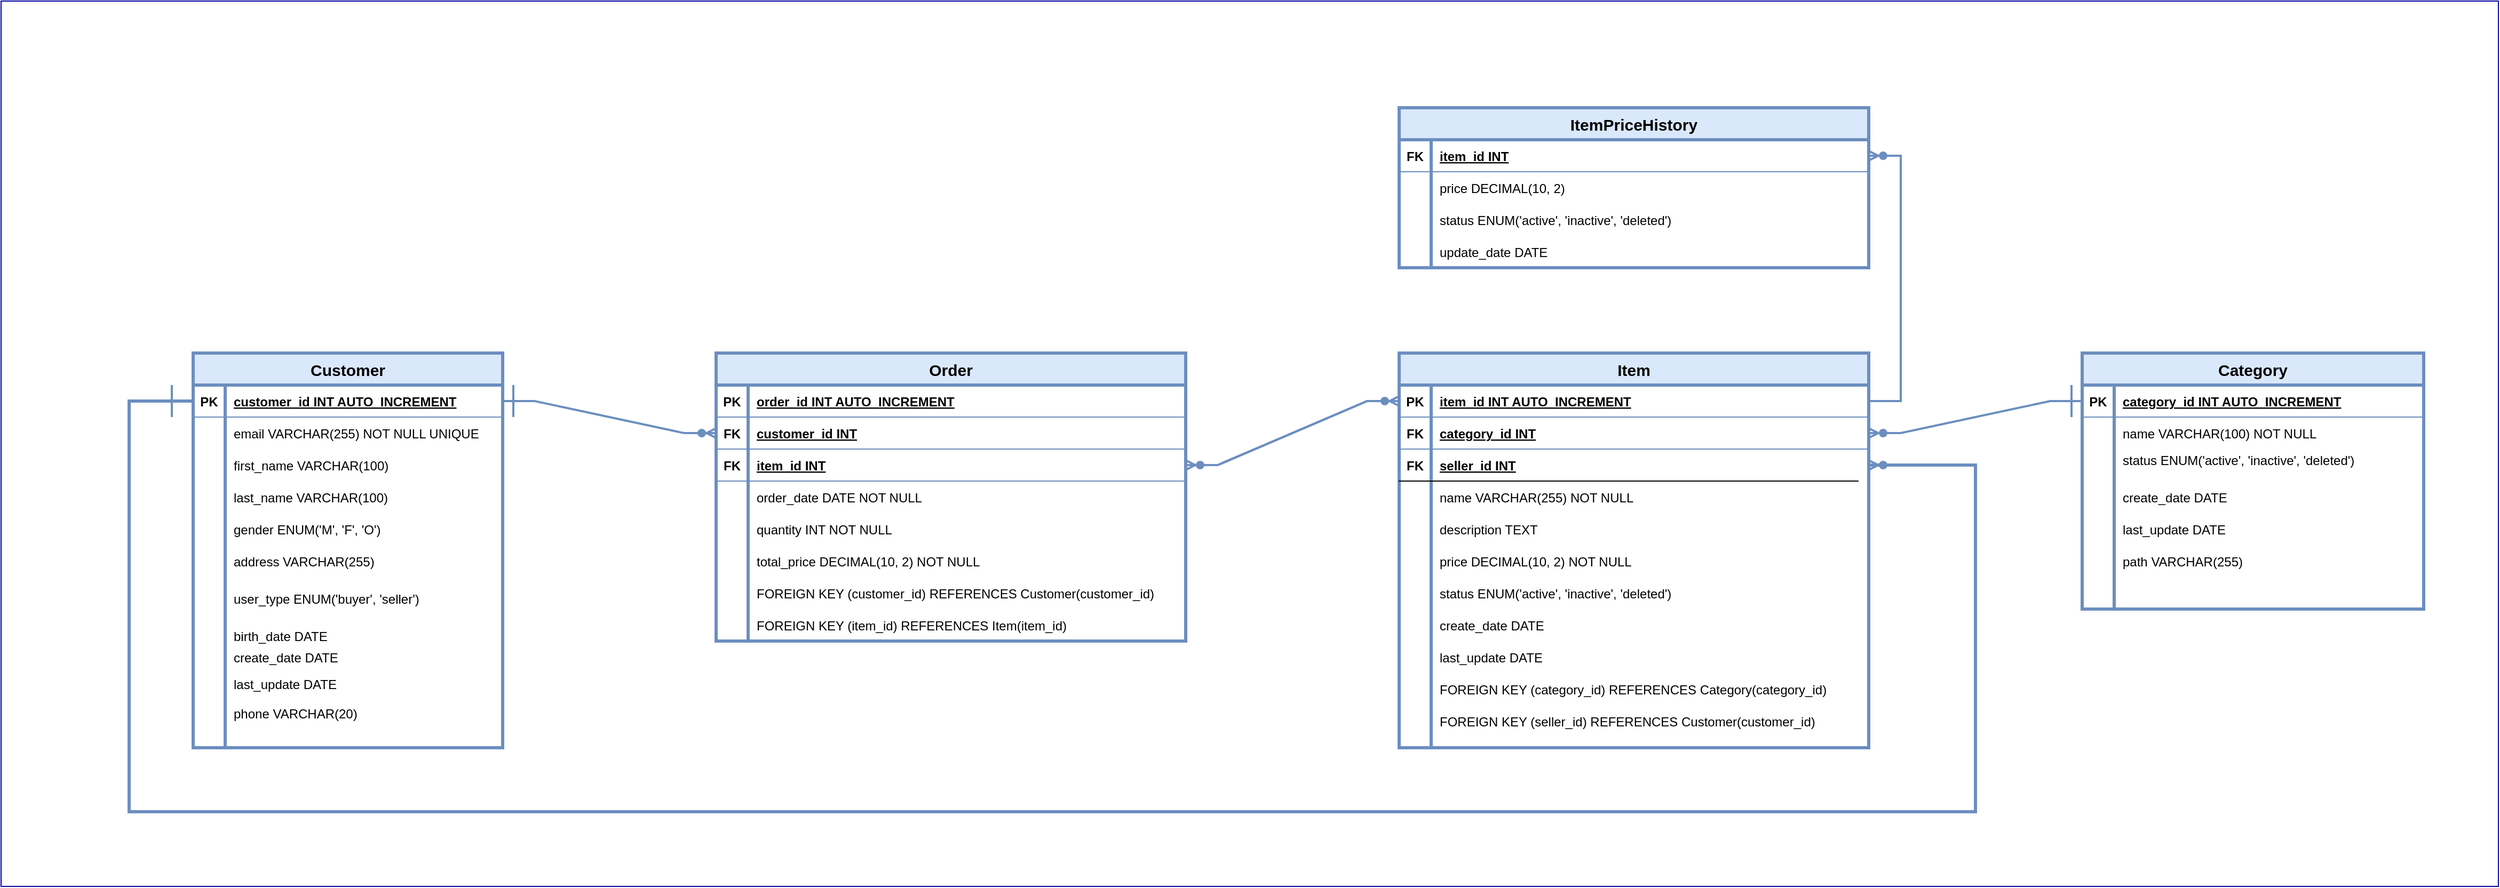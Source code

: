 <mxfile version="26.0.14" pages="2">
  <diagram name="Página-1" id="cAOJ2w6R4ayzxEzBIBks">
    <mxGraphModel dx="3434" dy="2522" grid="1" gridSize="10" guides="1" tooltips="1" connect="1" arrows="1" fold="1" page="1" pageScale="1" pageWidth="827" pageHeight="1169" math="0" shadow="0">
      <root>
        <mxCell id="0" />
        <mxCell id="1" parent="0" />
        <mxCell id="-pWXrHkRycPqiqFvyKwt-233" value="" style="rounded=0;whiteSpace=wrap;html=1;strokeColor=light-dark(#0101a2, #cdcdff);" parent="1" vertex="1">
          <mxGeometry x="-750" y="-200" width="2340" height="830" as="geometry" />
        </mxCell>
        <mxCell id="-pWXrHkRycPqiqFvyKwt-219" value="birth_date DATE" style="shape=partialRectangle;overflow=hidden;connectable=0;fillColor=none;align=left;strokeColor=inherit;top=0;left=0;bottom=0;right=0;spacingLeft=6;" parent="1" vertex="1">
          <mxGeometry x="-540" y="380" width="150" height="30" as="geometry">
            <mxRectangle width="260" height="30" as="alternateBounds" />
          </mxGeometry>
        </mxCell>
        <mxCell id="-pWXrHkRycPqiqFvyKwt-96" value="Customer" style="shape=table;startSize=30;container=1;collapsible=1;childLayout=tableLayout;fixedRows=1;rowLines=0;fontStyle=1;align=center;resizeLast=1;fillColor=#dae8fc;strokeColor=#6c8ebf;strokeWidth=3;fontSize=15;" parent="1" vertex="1">
          <mxGeometry x="-570" y="130" width="290" height="370" as="geometry" />
        </mxCell>
        <mxCell id="-pWXrHkRycPqiqFvyKwt-97" value="" style="shape=tableRow;horizontal=0;startSize=0;swimlaneHead=0;swimlaneBody=0;fillColor=none;collapsible=0;dropTarget=0;points=[[0,0.5],[1,0.5]];portConstraint=eastwest;strokeColor=inherit;top=0;left=0;right=0;bottom=1;" parent="-pWXrHkRycPqiqFvyKwt-96" vertex="1">
          <mxGeometry y="30" width="290" height="30" as="geometry" />
        </mxCell>
        <mxCell id="-pWXrHkRycPqiqFvyKwt-98" value="PK" style="shape=partialRectangle;overflow=hidden;connectable=0;fillColor=none;strokeColor=inherit;top=0;left=0;bottom=0;right=0;fontStyle=1;" parent="-pWXrHkRycPqiqFvyKwt-97" vertex="1">
          <mxGeometry width="30" height="30" as="geometry">
            <mxRectangle width="30" height="30" as="alternateBounds" />
          </mxGeometry>
        </mxCell>
        <mxCell id="-pWXrHkRycPqiqFvyKwt-99" value="customer_id INT  AUTO_INCREMENT" style="shape=partialRectangle;overflow=hidden;connectable=0;fillColor=none;align=left;strokeColor=inherit;top=0;left=0;bottom=0;right=0;spacingLeft=6;fontStyle=5;" parent="-pWXrHkRycPqiqFvyKwt-97" vertex="1">
          <mxGeometry x="30" width="260" height="30" as="geometry">
            <mxRectangle width="260" height="30" as="alternateBounds" />
          </mxGeometry>
        </mxCell>
        <mxCell id="-pWXrHkRycPqiqFvyKwt-100" value="" style="shape=tableRow;horizontal=0;startSize=0;swimlaneHead=0;swimlaneBody=0;fillColor=none;collapsible=0;dropTarget=0;points=[[0,0.5],[1,0.5]];portConstraint=eastwest;strokeColor=inherit;top=0;left=0;right=0;bottom=0;" parent="-pWXrHkRycPqiqFvyKwt-96" vertex="1">
          <mxGeometry y="60" width="290" height="30" as="geometry" />
        </mxCell>
        <mxCell id="-pWXrHkRycPqiqFvyKwt-101" value="" style="shape=partialRectangle;overflow=hidden;connectable=0;fillColor=none;strokeColor=inherit;top=0;left=0;bottom=0;right=0;" parent="-pWXrHkRycPqiqFvyKwt-100" vertex="1">
          <mxGeometry width="30" height="30" as="geometry">
            <mxRectangle width="30" height="30" as="alternateBounds" />
          </mxGeometry>
        </mxCell>
        <mxCell id="-pWXrHkRycPqiqFvyKwt-102" value="email VARCHAR(255) NOT NULL UNIQUE" style="shape=partialRectangle;overflow=hidden;connectable=0;fillColor=none;align=left;strokeColor=inherit;top=0;left=0;bottom=0;right=0;spacingLeft=6;" parent="-pWXrHkRycPqiqFvyKwt-100" vertex="1">
          <mxGeometry x="30" width="260" height="30" as="geometry">
            <mxRectangle width="260" height="30" as="alternateBounds" />
          </mxGeometry>
        </mxCell>
        <mxCell id="-pWXrHkRycPqiqFvyKwt-103" value="" style="shape=tableRow;horizontal=0;startSize=0;swimlaneHead=0;swimlaneBody=0;fillColor=none;collapsible=0;dropTarget=0;points=[[0,0.5],[1,0.5]];portConstraint=eastwest;strokeColor=inherit;top=0;left=0;right=0;bottom=0;" parent="-pWXrHkRycPqiqFvyKwt-96" vertex="1">
          <mxGeometry y="90" width="290" height="30" as="geometry" />
        </mxCell>
        <mxCell id="-pWXrHkRycPqiqFvyKwt-104" value="" style="shape=partialRectangle;overflow=hidden;connectable=0;fillColor=none;strokeColor=inherit;top=0;left=0;bottom=0;right=0;" parent="-pWXrHkRycPqiqFvyKwt-103" vertex="1">
          <mxGeometry width="30" height="30" as="geometry">
            <mxRectangle width="30" height="30" as="alternateBounds" />
          </mxGeometry>
        </mxCell>
        <mxCell id="-pWXrHkRycPqiqFvyKwt-105" value="first_name VARCHAR(100)" style="shape=partialRectangle;overflow=hidden;connectable=0;fillColor=none;align=left;strokeColor=inherit;top=0;left=0;bottom=0;right=0;spacingLeft=6;" parent="-pWXrHkRycPqiqFvyKwt-103" vertex="1">
          <mxGeometry x="30" width="260" height="30" as="geometry">
            <mxRectangle width="260" height="30" as="alternateBounds" />
          </mxGeometry>
        </mxCell>
        <mxCell id="-pWXrHkRycPqiqFvyKwt-106" value="" style="shape=tableRow;horizontal=0;startSize=0;swimlaneHead=0;swimlaneBody=0;fillColor=none;collapsible=0;dropTarget=0;points=[[0,0.5],[1,0.5]];portConstraint=eastwest;strokeColor=inherit;top=0;left=0;right=0;bottom=0;" parent="-pWXrHkRycPqiqFvyKwt-96" vertex="1">
          <mxGeometry y="120" width="290" height="30" as="geometry" />
        </mxCell>
        <mxCell id="-pWXrHkRycPqiqFvyKwt-107" value="" style="shape=partialRectangle;overflow=hidden;connectable=0;fillColor=none;strokeColor=inherit;top=0;left=0;bottom=0;right=0;" parent="-pWXrHkRycPqiqFvyKwt-106" vertex="1">
          <mxGeometry width="30" height="30" as="geometry">
            <mxRectangle width="30" height="30" as="alternateBounds" />
          </mxGeometry>
        </mxCell>
        <mxCell id="-pWXrHkRycPqiqFvyKwt-108" value="last_name VARCHAR(100)" style="shape=partialRectangle;overflow=hidden;connectable=0;fillColor=none;align=left;strokeColor=inherit;top=0;left=0;bottom=0;right=0;spacingLeft=6;" parent="-pWXrHkRycPqiqFvyKwt-106" vertex="1">
          <mxGeometry x="30" width="260" height="30" as="geometry">
            <mxRectangle width="260" height="30" as="alternateBounds" />
          </mxGeometry>
        </mxCell>
        <mxCell id="-pWXrHkRycPqiqFvyKwt-109" value="" style="shape=tableRow;horizontal=0;startSize=0;swimlaneHead=0;swimlaneBody=0;fillColor=none;collapsible=0;dropTarget=0;points=[[0,0.5],[1,0.5]];portConstraint=eastwest;strokeColor=inherit;top=0;left=0;right=0;bottom=0;" parent="-pWXrHkRycPqiqFvyKwt-96" vertex="1">
          <mxGeometry y="150" width="290" height="30" as="geometry" />
        </mxCell>
        <mxCell id="-pWXrHkRycPqiqFvyKwt-110" value="" style="shape=partialRectangle;overflow=hidden;connectable=0;fillColor=none;strokeColor=inherit;top=0;left=0;bottom=0;right=0;" parent="-pWXrHkRycPqiqFvyKwt-109" vertex="1">
          <mxGeometry width="30" height="30" as="geometry">
            <mxRectangle width="30" height="30" as="alternateBounds" />
          </mxGeometry>
        </mxCell>
        <mxCell id="-pWXrHkRycPqiqFvyKwt-111" value="gender ENUM(&#39;M&#39;, &#39;F&#39;, &#39;O&#39;)" style="shape=partialRectangle;overflow=hidden;connectable=0;fillColor=none;align=left;strokeColor=inherit;top=0;left=0;bottom=0;right=0;spacingLeft=6;" parent="-pWXrHkRycPqiqFvyKwt-109" vertex="1">
          <mxGeometry x="30" width="260" height="30" as="geometry">
            <mxRectangle width="260" height="30" as="alternateBounds" />
          </mxGeometry>
        </mxCell>
        <mxCell id="-pWXrHkRycPqiqFvyKwt-112" value="" style="shape=tableRow;horizontal=0;startSize=0;swimlaneHead=0;swimlaneBody=0;fillColor=none;collapsible=0;dropTarget=0;points=[[0,0.5],[1,0.5]];portConstraint=eastwest;strokeColor=inherit;top=0;left=0;right=0;bottom=0;" parent="-pWXrHkRycPqiqFvyKwt-96" vertex="1">
          <mxGeometry y="180" width="290" height="30" as="geometry" />
        </mxCell>
        <mxCell id="-pWXrHkRycPqiqFvyKwt-113" value="" style="shape=partialRectangle;overflow=hidden;connectable=0;fillColor=none;strokeColor=inherit;top=0;left=0;bottom=0;right=0;" parent="-pWXrHkRycPqiqFvyKwt-112" vertex="1">
          <mxGeometry width="30" height="30" as="geometry">
            <mxRectangle width="30" height="30" as="alternateBounds" />
          </mxGeometry>
        </mxCell>
        <mxCell id="-pWXrHkRycPqiqFvyKwt-114" value="address VARCHAR(255)" style="shape=partialRectangle;overflow=hidden;connectable=0;fillColor=none;align=left;strokeColor=inherit;top=0;left=0;bottom=0;right=0;spacingLeft=6;" parent="-pWXrHkRycPqiqFvyKwt-112" vertex="1">
          <mxGeometry x="30" width="260" height="30" as="geometry">
            <mxRectangle width="260" height="30" as="alternateBounds" />
          </mxGeometry>
        </mxCell>
        <mxCell id="-pWXrHkRycPqiqFvyKwt-115" value="" style="shape=tableRow;horizontal=0;startSize=0;swimlaneHead=0;swimlaneBody=0;fillColor=none;collapsible=0;dropTarget=0;points=[[0,0.5],[1,0.5]];portConstraint=eastwest;strokeColor=inherit;top=0;left=0;right=0;bottom=0;" parent="-pWXrHkRycPqiqFvyKwt-96" vertex="1">
          <mxGeometry y="210" width="290" height="40" as="geometry" />
        </mxCell>
        <mxCell id="-pWXrHkRycPqiqFvyKwt-116" value="" style="shape=partialRectangle;overflow=hidden;connectable=0;fillColor=none;strokeColor=inherit;top=0;left=0;bottom=0;right=0;" parent="-pWXrHkRycPqiqFvyKwt-115" vertex="1">
          <mxGeometry width="30" height="40" as="geometry">
            <mxRectangle width="30" height="40" as="alternateBounds" />
          </mxGeometry>
        </mxCell>
        <mxCell id="-pWXrHkRycPqiqFvyKwt-117" value="user_type ENUM(&#39;buyer&#39;, &#39;seller&#39;)" style="shape=partialRectangle;overflow=hidden;connectable=0;fillColor=none;align=left;strokeColor=inherit;top=0;left=0;bottom=0;right=0;spacingLeft=6;" parent="-pWXrHkRycPqiqFvyKwt-115" vertex="1">
          <mxGeometry x="30" width="260" height="40" as="geometry">
            <mxRectangle width="260" height="40" as="alternateBounds" />
          </mxGeometry>
        </mxCell>
        <mxCell id="-pWXrHkRycPqiqFvyKwt-118" value="" style="shape=tableRow;horizontal=0;startSize=0;swimlaneHead=0;swimlaneBody=0;fillColor=none;collapsible=0;dropTarget=0;points=[[0,0.5],[1,0.5]];portConstraint=eastwest;strokeColor=inherit;top=0;left=0;right=0;bottom=0;" parent="-pWXrHkRycPqiqFvyKwt-96" vertex="1">
          <mxGeometry y="250" width="290" height="120" as="geometry" />
        </mxCell>
        <mxCell id="-pWXrHkRycPqiqFvyKwt-119" value="" style="shape=partialRectangle;overflow=hidden;connectable=0;fillColor=none;strokeColor=inherit;top=0;left=0;bottom=0;right=0;" parent="-pWXrHkRycPqiqFvyKwt-118" vertex="1">
          <mxGeometry width="30" height="120" as="geometry">
            <mxRectangle width="30" height="120" as="alternateBounds" />
          </mxGeometry>
        </mxCell>
        <mxCell id="-pWXrHkRycPqiqFvyKwt-120" value="last_update DATE" style="shape=partialRectangle;overflow=hidden;connectable=0;fillColor=none;align=left;strokeColor=inherit;top=0;left=0;bottom=0;right=0;spacingLeft=6;" parent="-pWXrHkRycPqiqFvyKwt-118" vertex="1">
          <mxGeometry x="30" width="260" height="120" as="geometry">
            <mxRectangle width="260" height="120" as="alternateBounds" />
          </mxGeometry>
        </mxCell>
        <mxCell id="-pWXrHkRycPqiqFvyKwt-121" value="Category" style="shape=table;startSize=30;container=1;collapsible=1;childLayout=tableLayout;fixedRows=1;rowLines=0;fontStyle=1;align=center;resizeLast=1;fillColor=#dae8fc;strokeColor=#6c8ebf;strokeWidth=3;fontSize=15;" parent="1" vertex="1">
          <mxGeometry x="1200" y="130" width="320" height="240" as="geometry" />
        </mxCell>
        <mxCell id="-pWXrHkRycPqiqFvyKwt-122" value="" style="shape=tableRow;horizontal=0;startSize=0;swimlaneHead=0;swimlaneBody=0;fillColor=none;collapsible=0;dropTarget=0;points=[[0,0.5],[1,0.5]];portConstraint=eastwest;strokeColor=inherit;top=0;left=0;right=0;bottom=1;" parent="-pWXrHkRycPqiqFvyKwt-121" vertex="1">
          <mxGeometry y="30" width="320" height="30" as="geometry" />
        </mxCell>
        <mxCell id="-pWXrHkRycPqiqFvyKwt-123" value="PK" style="shape=partialRectangle;overflow=hidden;connectable=0;fillColor=none;strokeColor=inherit;top=0;left=0;bottom=0;right=0;fontStyle=1;" parent="-pWXrHkRycPqiqFvyKwt-122" vertex="1">
          <mxGeometry width="30" height="30" as="geometry">
            <mxRectangle width="30" height="30" as="alternateBounds" />
          </mxGeometry>
        </mxCell>
        <mxCell id="-pWXrHkRycPqiqFvyKwt-124" value="category_id INT  AUTO_INCREMENT" style="shape=partialRectangle;overflow=hidden;connectable=0;fillColor=none;align=left;strokeColor=inherit;top=0;left=0;bottom=0;right=0;spacingLeft=6;fontStyle=5;" parent="-pWXrHkRycPqiqFvyKwt-122" vertex="1">
          <mxGeometry x="30" width="290" height="30" as="geometry">
            <mxRectangle width="290" height="30" as="alternateBounds" />
          </mxGeometry>
        </mxCell>
        <mxCell id="-pWXrHkRycPqiqFvyKwt-125" value="" style="shape=tableRow;horizontal=0;startSize=0;swimlaneHead=0;swimlaneBody=0;fillColor=none;collapsible=0;dropTarget=0;points=[[0,0.5],[1,0.5]];portConstraint=eastwest;strokeColor=inherit;top=0;left=0;right=0;bottom=0;" parent="-pWXrHkRycPqiqFvyKwt-121" vertex="1">
          <mxGeometry y="60" width="320" height="30" as="geometry" />
        </mxCell>
        <mxCell id="-pWXrHkRycPqiqFvyKwt-126" value="" style="shape=partialRectangle;overflow=hidden;connectable=0;fillColor=none;strokeColor=inherit;top=0;left=0;bottom=0;right=0;" parent="-pWXrHkRycPqiqFvyKwt-125" vertex="1">
          <mxGeometry width="30" height="30" as="geometry">
            <mxRectangle width="30" height="30" as="alternateBounds" />
          </mxGeometry>
        </mxCell>
        <mxCell id="-pWXrHkRycPqiqFvyKwt-127" value="name VARCHAR(100) NOT NULL" style="shape=partialRectangle;overflow=hidden;connectable=0;fillColor=none;align=left;strokeColor=inherit;top=0;left=0;bottom=0;right=0;spacingLeft=6;" parent="-pWXrHkRycPqiqFvyKwt-125" vertex="1">
          <mxGeometry x="30" width="290" height="30" as="geometry">
            <mxRectangle width="290" height="30" as="alternateBounds" />
          </mxGeometry>
        </mxCell>
        <mxCell id="-pWXrHkRycPqiqFvyKwt-128" value="" style="shape=tableRow;horizontal=0;startSize=0;swimlaneHead=0;swimlaneBody=0;fillColor=none;collapsible=0;dropTarget=0;points=[[0,0.5],[1,0.5]];portConstraint=eastwest;strokeColor=inherit;top=0;left=0;right=0;bottom=0;" parent="-pWXrHkRycPqiqFvyKwt-121" vertex="1">
          <mxGeometry y="90" width="320" height="150" as="geometry" />
        </mxCell>
        <mxCell id="-pWXrHkRycPqiqFvyKwt-129" value="" style="shape=partialRectangle;overflow=hidden;connectable=0;fillColor=none;strokeColor=inherit;top=0;left=0;bottom=0;right=0;" parent="-pWXrHkRycPqiqFvyKwt-128" vertex="1">
          <mxGeometry width="30" height="150" as="geometry">
            <mxRectangle width="30" height="150" as="alternateBounds" />
          </mxGeometry>
        </mxCell>
        <mxCell id="-pWXrHkRycPqiqFvyKwt-130" value="last_update DATE" style="shape=partialRectangle;overflow=hidden;connectable=0;fillColor=none;align=left;strokeColor=inherit;top=0;left=0;bottom=0;right=0;spacingLeft=6;" parent="-pWXrHkRycPqiqFvyKwt-128" vertex="1">
          <mxGeometry x="30" width="290" height="150" as="geometry">
            <mxRectangle width="290" height="150" as="alternateBounds" />
          </mxGeometry>
        </mxCell>
        <mxCell id="-pWXrHkRycPqiqFvyKwt-131" value="Item" style="shape=table;startSize=30;container=1;collapsible=1;childLayout=tableLayout;fixedRows=1;rowLines=0;fontStyle=1;align=center;resizeLast=1;fillColor=#dae8fc;strokeColor=#6c8ebf;strokeWidth=3;fontSize=15;" parent="1" vertex="1">
          <mxGeometry x="560" y="130" width="440" height="370" as="geometry" />
        </mxCell>
        <mxCell id="-pWXrHkRycPqiqFvyKwt-132" value="" style="shape=tableRow;horizontal=0;startSize=0;swimlaneHead=0;swimlaneBody=0;fillColor=none;collapsible=0;dropTarget=0;points=[[0,0.5],[1,0.5]];portConstraint=eastwest;strokeColor=inherit;top=0;left=0;right=0;bottom=1;" parent="-pWXrHkRycPqiqFvyKwt-131" vertex="1">
          <mxGeometry y="30" width="440" height="30" as="geometry" />
        </mxCell>
        <mxCell id="-pWXrHkRycPqiqFvyKwt-133" value="PK" style="shape=partialRectangle;overflow=hidden;connectable=0;fillColor=none;strokeColor=inherit;top=0;left=0;bottom=0;right=0;fontStyle=1;" parent="-pWXrHkRycPqiqFvyKwt-132" vertex="1">
          <mxGeometry width="30" height="30" as="geometry">
            <mxRectangle width="30" height="30" as="alternateBounds" />
          </mxGeometry>
        </mxCell>
        <mxCell id="-pWXrHkRycPqiqFvyKwt-134" value="item_id INT AUTO_INCREMENT" style="shape=partialRectangle;overflow=hidden;connectable=0;fillColor=none;align=left;strokeColor=inherit;top=0;left=0;bottom=0;right=0;spacingLeft=6;fontStyle=5;" parent="-pWXrHkRycPqiqFvyKwt-132" vertex="1">
          <mxGeometry x="30" width="410" height="30" as="geometry">
            <mxRectangle width="410" height="30" as="alternateBounds" />
          </mxGeometry>
        </mxCell>
        <mxCell id="-pWXrHkRycPqiqFvyKwt-135" value="" style="shape=tableRow;horizontal=0;startSize=0;swimlaneHead=0;swimlaneBody=0;fillColor=none;collapsible=0;dropTarget=0;points=[[0,0.5],[1,0.5]];portConstraint=eastwest;strokeColor=inherit;top=0;left=0;right=0;bottom=1;" parent="-pWXrHkRycPqiqFvyKwt-131" vertex="1">
          <mxGeometry y="60" width="440" height="30" as="geometry" />
        </mxCell>
        <mxCell id="-pWXrHkRycPqiqFvyKwt-136" value="FK" style="shape=partialRectangle;overflow=hidden;connectable=0;fillColor=none;strokeColor=inherit;top=0;left=0;bottom=0;right=0;fontStyle=1;" parent="-pWXrHkRycPqiqFvyKwt-135" vertex="1">
          <mxGeometry width="30" height="30" as="geometry">
            <mxRectangle width="30" height="30" as="alternateBounds" />
          </mxGeometry>
        </mxCell>
        <mxCell id="-pWXrHkRycPqiqFvyKwt-137" value="category_id INT" style="shape=partialRectangle;overflow=hidden;connectable=0;fillColor=none;align=left;strokeColor=inherit;top=0;left=0;bottom=0;right=0;spacingLeft=6;fontStyle=5;" parent="-pWXrHkRycPqiqFvyKwt-135" vertex="1">
          <mxGeometry x="30" width="410" height="30" as="geometry">
            <mxRectangle width="410" height="30" as="alternateBounds" />
          </mxGeometry>
        </mxCell>
        <mxCell id="-pWXrHkRycPqiqFvyKwt-138" value="" style="shape=tableRow;horizontal=0;startSize=0;swimlaneHead=0;swimlaneBody=0;fillColor=none;collapsible=0;dropTarget=0;points=[[0,0.5],[1,0.5]];portConstraint=eastwest;strokeColor=inherit;top=0;left=0;right=0;bottom=0;" parent="-pWXrHkRycPqiqFvyKwt-131" vertex="1">
          <mxGeometry y="90" width="440" height="30" as="geometry" />
        </mxCell>
        <mxCell id="-pWXrHkRycPqiqFvyKwt-139" value="" style="shape=partialRectangle;overflow=hidden;connectable=0;fillColor=none;strokeColor=inherit;top=0;left=0;bottom=0;right=0;" parent="-pWXrHkRycPqiqFvyKwt-138" vertex="1">
          <mxGeometry width="30" height="30" as="geometry">
            <mxRectangle width="30" height="30" as="alternateBounds" />
          </mxGeometry>
        </mxCell>
        <mxCell id="-pWXrHkRycPqiqFvyKwt-140" value="" style="shape=partialRectangle;overflow=hidden;connectable=0;fillColor=none;align=left;strokeColor=inherit;top=0;left=0;bottom=0;right=0;spacingLeft=6;" parent="-pWXrHkRycPqiqFvyKwt-138" vertex="1">
          <mxGeometry x="30" width="410" height="30" as="geometry">
            <mxRectangle width="410" height="30" as="alternateBounds" />
          </mxGeometry>
        </mxCell>
        <mxCell id="-pWXrHkRycPqiqFvyKwt-141" value="" style="shape=tableRow;horizontal=0;startSize=0;swimlaneHead=0;swimlaneBody=0;fillColor=none;collapsible=0;dropTarget=0;points=[[0,0.5],[1,0.5]];portConstraint=eastwest;strokeColor=inherit;top=0;left=0;right=0;bottom=0;" parent="-pWXrHkRycPqiqFvyKwt-131" vertex="1">
          <mxGeometry y="120" width="440" height="30" as="geometry" />
        </mxCell>
        <mxCell id="-pWXrHkRycPqiqFvyKwt-142" value="" style="shape=partialRectangle;overflow=hidden;connectable=0;fillColor=none;strokeColor=inherit;top=0;left=0;bottom=0;right=0;" parent="-pWXrHkRycPqiqFvyKwt-141" vertex="1">
          <mxGeometry width="30" height="30" as="geometry">
            <mxRectangle width="30" height="30" as="alternateBounds" />
          </mxGeometry>
        </mxCell>
        <mxCell id="-pWXrHkRycPqiqFvyKwt-143" value="" style="shape=partialRectangle;overflow=hidden;connectable=0;fillColor=none;align=left;strokeColor=inherit;top=0;left=0;bottom=0;right=0;spacingLeft=6;" parent="-pWXrHkRycPqiqFvyKwt-141" vertex="1">
          <mxGeometry x="30" width="410" height="30" as="geometry">
            <mxRectangle width="410" height="30" as="alternateBounds" />
          </mxGeometry>
        </mxCell>
        <mxCell id="-pWXrHkRycPqiqFvyKwt-144" value="" style="shape=tableRow;horizontal=0;startSize=0;swimlaneHead=0;swimlaneBody=0;fillColor=none;collapsible=0;dropTarget=0;points=[[0,0.5],[1,0.5]];portConstraint=eastwest;strokeColor=inherit;top=0;left=0;right=0;bottom=0;" parent="-pWXrHkRycPqiqFvyKwt-131" vertex="1">
          <mxGeometry y="150" width="440" height="30" as="geometry" />
        </mxCell>
        <mxCell id="-pWXrHkRycPqiqFvyKwt-145" value="" style="shape=partialRectangle;overflow=hidden;connectable=0;fillColor=none;strokeColor=inherit;top=0;left=0;bottom=0;right=0;" parent="-pWXrHkRycPqiqFvyKwt-144" vertex="1">
          <mxGeometry width="30" height="30" as="geometry">
            <mxRectangle width="30" height="30" as="alternateBounds" />
          </mxGeometry>
        </mxCell>
        <mxCell id="-pWXrHkRycPqiqFvyKwt-146" value="" style="shape=partialRectangle;overflow=hidden;connectable=0;fillColor=none;align=left;strokeColor=inherit;top=0;left=0;bottom=0;right=0;spacingLeft=6;" parent="-pWXrHkRycPqiqFvyKwt-144" vertex="1">
          <mxGeometry x="30" width="410" height="30" as="geometry">
            <mxRectangle width="410" height="30" as="alternateBounds" />
          </mxGeometry>
        </mxCell>
        <mxCell id="-pWXrHkRycPqiqFvyKwt-147" value="" style="shape=tableRow;horizontal=0;startSize=0;swimlaneHead=0;swimlaneBody=0;fillColor=none;collapsible=0;dropTarget=0;points=[[0,0.5],[1,0.5]];portConstraint=eastwest;strokeColor=inherit;top=0;left=0;right=0;bottom=0;" parent="-pWXrHkRycPqiqFvyKwt-131" vertex="1">
          <mxGeometry y="180" width="440" height="30" as="geometry" />
        </mxCell>
        <mxCell id="-pWXrHkRycPqiqFvyKwt-148" value="" style="shape=partialRectangle;overflow=hidden;connectable=0;fillColor=none;strokeColor=inherit;top=0;left=0;bottom=0;right=0;" parent="-pWXrHkRycPqiqFvyKwt-147" vertex="1">
          <mxGeometry width="30" height="30" as="geometry">
            <mxRectangle width="30" height="30" as="alternateBounds" />
          </mxGeometry>
        </mxCell>
        <mxCell id="-pWXrHkRycPqiqFvyKwt-149" value="" style="shape=partialRectangle;overflow=hidden;connectable=0;fillColor=none;align=left;strokeColor=inherit;top=0;left=0;bottom=0;right=0;spacingLeft=6;" parent="-pWXrHkRycPqiqFvyKwt-147" vertex="1">
          <mxGeometry x="30" width="410" height="30" as="geometry">
            <mxRectangle width="410" height="30" as="alternateBounds" />
          </mxGeometry>
        </mxCell>
        <mxCell id="-pWXrHkRycPqiqFvyKwt-150" value="" style="shape=tableRow;horizontal=0;startSize=0;swimlaneHead=0;swimlaneBody=0;fillColor=none;collapsible=0;dropTarget=0;points=[[0,0.5],[1,0.5]];portConstraint=eastwest;strokeColor=inherit;top=0;left=0;right=0;bottom=0;" parent="-pWXrHkRycPqiqFvyKwt-131" vertex="1">
          <mxGeometry y="210" width="440" height="30" as="geometry" />
        </mxCell>
        <mxCell id="-pWXrHkRycPqiqFvyKwt-151" value="" style="shape=partialRectangle;overflow=hidden;connectable=0;fillColor=none;strokeColor=inherit;top=0;left=0;bottom=0;right=0;" parent="-pWXrHkRycPqiqFvyKwt-150" vertex="1">
          <mxGeometry width="30" height="30" as="geometry">
            <mxRectangle width="30" height="30" as="alternateBounds" />
          </mxGeometry>
        </mxCell>
        <mxCell id="-pWXrHkRycPqiqFvyKwt-152" value="" style="shape=partialRectangle;overflow=hidden;connectable=0;fillColor=none;align=left;strokeColor=inherit;top=0;left=0;bottom=0;right=0;spacingLeft=6;" parent="-pWXrHkRycPqiqFvyKwt-150" vertex="1">
          <mxGeometry x="30" width="410" height="30" as="geometry">
            <mxRectangle width="410" height="30" as="alternateBounds" />
          </mxGeometry>
        </mxCell>
        <mxCell id="-pWXrHkRycPqiqFvyKwt-153" value="" style="shape=tableRow;horizontal=0;startSize=0;swimlaneHead=0;swimlaneBody=0;fillColor=none;collapsible=0;dropTarget=0;points=[[0,0.5],[1,0.5]];portConstraint=eastwest;strokeColor=inherit;top=0;left=0;right=0;bottom=0;" parent="-pWXrHkRycPqiqFvyKwt-131" vertex="1">
          <mxGeometry y="240" width="440" height="30" as="geometry" />
        </mxCell>
        <mxCell id="-pWXrHkRycPqiqFvyKwt-154" value="" style="shape=partialRectangle;overflow=hidden;connectable=0;fillColor=none;strokeColor=inherit;top=0;left=0;bottom=0;right=0;" parent="-pWXrHkRycPqiqFvyKwt-153" vertex="1">
          <mxGeometry width="30" height="30" as="geometry">
            <mxRectangle width="30" height="30" as="alternateBounds" />
          </mxGeometry>
        </mxCell>
        <mxCell id="-pWXrHkRycPqiqFvyKwt-155" value="" style="shape=partialRectangle;overflow=hidden;connectable=0;fillColor=none;align=left;strokeColor=inherit;top=0;left=0;bottom=0;right=0;spacingLeft=6;" parent="-pWXrHkRycPqiqFvyKwt-153" vertex="1">
          <mxGeometry x="30" width="410" height="30" as="geometry">
            <mxRectangle width="410" height="30" as="alternateBounds" />
          </mxGeometry>
        </mxCell>
        <mxCell id="-pWXrHkRycPqiqFvyKwt-156" value="" style="shape=tableRow;horizontal=0;startSize=0;swimlaneHead=0;swimlaneBody=0;fillColor=none;collapsible=0;dropTarget=0;points=[[0,0.5],[1,0.5]];portConstraint=eastwest;strokeColor=inherit;top=0;left=0;right=0;bottom=0;" parent="-pWXrHkRycPqiqFvyKwt-131" vertex="1">
          <mxGeometry y="270" width="440" height="30" as="geometry" />
        </mxCell>
        <mxCell id="-pWXrHkRycPqiqFvyKwt-157" value="" style="shape=partialRectangle;overflow=hidden;connectable=0;fillColor=none;strokeColor=inherit;top=0;left=0;bottom=0;right=0;" parent="-pWXrHkRycPqiqFvyKwt-156" vertex="1">
          <mxGeometry width="30" height="30" as="geometry">
            <mxRectangle width="30" height="30" as="alternateBounds" />
          </mxGeometry>
        </mxCell>
        <mxCell id="-pWXrHkRycPqiqFvyKwt-158" value="" style="shape=partialRectangle;overflow=hidden;connectable=0;fillColor=none;align=left;strokeColor=inherit;top=0;left=0;bottom=0;right=0;spacingLeft=6;" parent="-pWXrHkRycPqiqFvyKwt-156" vertex="1">
          <mxGeometry x="30" width="410" height="30" as="geometry">
            <mxRectangle width="410" height="30" as="alternateBounds" />
          </mxGeometry>
        </mxCell>
        <mxCell id="-pWXrHkRycPqiqFvyKwt-159" value="" style="shape=tableRow;horizontal=0;startSize=0;swimlaneHead=0;swimlaneBody=0;fillColor=none;collapsible=0;dropTarget=0;points=[[0,0.5],[1,0.5]];portConstraint=eastwest;strokeColor=inherit;top=0;left=0;right=0;bottom=0;" parent="-pWXrHkRycPqiqFvyKwt-131" vertex="1">
          <mxGeometry y="300" width="440" height="70" as="geometry" />
        </mxCell>
        <mxCell id="-pWXrHkRycPqiqFvyKwt-160" value="" style="shape=partialRectangle;overflow=hidden;connectable=0;fillColor=none;strokeColor=inherit;top=0;left=0;bottom=0;right=0;" parent="-pWXrHkRycPqiqFvyKwt-159" vertex="1">
          <mxGeometry width="30" height="70" as="geometry">
            <mxRectangle width="30" height="70" as="alternateBounds" />
          </mxGeometry>
        </mxCell>
        <mxCell id="-pWXrHkRycPqiqFvyKwt-161" value="" style="shape=partialRectangle;overflow=hidden;connectable=0;fillColor=none;align=left;strokeColor=inherit;top=0;left=0;bottom=0;right=0;spacingLeft=6;" parent="-pWXrHkRycPqiqFvyKwt-159" vertex="1">
          <mxGeometry x="30" width="410" height="70" as="geometry">
            <mxRectangle width="410" height="70" as="alternateBounds" />
          </mxGeometry>
        </mxCell>
        <mxCell id="NsaWCXZkA52Jan-pTYoO-17" value="" style="edgeStyle=entityRelationEdgeStyle;fontSize=12;html=1;endArrow=manyOptional;endFill=1;startArrow=none;rounded=0;startFill=0;entryX=1;entryY=0.5;entryDx=0;entryDy=0;fillColor=#dae8fc;strokeColor=#6c8ebf;strokeWidth=2;exitX=1;exitY=0.5;exitDx=0;exitDy=0;" parent="-pWXrHkRycPqiqFvyKwt-131" source="-pWXrHkRycPqiqFvyKwt-138" target="-pWXrHkRycPqiqFvyKwt-138" edge="1">
          <mxGeometry width="60" height="60" relative="1" as="geometry">
            <mxPoint x="540" y="150" as="sourcePoint" />
            <mxPoint x="450" y="85" as="targetPoint" />
            <Array as="points">
              <mxPoint x="550" y="105" />
              <mxPoint x="530" y="120" />
              <mxPoint x="560" y="160" />
              <mxPoint x="540" y="130" />
              <mxPoint x="500" y="130" />
              <mxPoint x="540" y="120" />
              <mxPoint x="540" y="100" />
              <mxPoint x="540" y="110" />
              <mxPoint x="480" y="110" />
              <mxPoint x="540" y="110" />
              <mxPoint x="450" y="80" />
              <mxPoint x="470" y="70" />
            </Array>
          </mxGeometry>
        </mxCell>
        <mxCell id="-pWXrHkRycPqiqFvyKwt-162" value="Order" style="shape=table;startSize=30;container=1;collapsible=1;childLayout=tableLayout;fixedRows=1;rowLines=0;fontStyle=1;align=center;resizeLast=1;fillColor=#dae8fc;strokeColor=#6c8ebf;strokeWidth=3;fontSize=15;" parent="1" vertex="1">
          <mxGeometry x="-80" y="130" width="440" height="270" as="geometry" />
        </mxCell>
        <mxCell id="-pWXrHkRycPqiqFvyKwt-163" value="" style="shape=tableRow;horizontal=0;startSize=0;swimlaneHead=0;swimlaneBody=0;fillColor=none;collapsible=0;dropTarget=0;points=[[0,0.5],[1,0.5]];portConstraint=eastwest;strokeColor=inherit;top=0;left=0;right=0;bottom=1;" parent="-pWXrHkRycPqiqFvyKwt-162" vertex="1">
          <mxGeometry y="30" width="440" height="30" as="geometry" />
        </mxCell>
        <mxCell id="-pWXrHkRycPqiqFvyKwt-164" value="PK" style="shape=partialRectangle;overflow=hidden;connectable=0;fillColor=none;strokeColor=inherit;top=0;left=0;bottom=0;right=0;fontStyle=1;" parent="-pWXrHkRycPqiqFvyKwt-163" vertex="1">
          <mxGeometry width="30" height="30" as="geometry">
            <mxRectangle width="30" height="30" as="alternateBounds" />
          </mxGeometry>
        </mxCell>
        <mxCell id="-pWXrHkRycPqiqFvyKwt-165" value="order_id INT AUTO_INCREMENT" style="shape=partialRectangle;overflow=hidden;connectable=0;fillColor=none;align=left;strokeColor=inherit;top=0;left=0;bottom=0;right=0;spacingLeft=6;fontStyle=5;" parent="-pWXrHkRycPqiqFvyKwt-163" vertex="1">
          <mxGeometry x="30" width="410" height="30" as="geometry">
            <mxRectangle width="410" height="30" as="alternateBounds" />
          </mxGeometry>
        </mxCell>
        <mxCell id="-pWXrHkRycPqiqFvyKwt-166" value="" style="shape=tableRow;horizontal=0;startSize=0;swimlaneHead=0;swimlaneBody=0;fillColor=none;collapsible=0;dropTarget=0;points=[[0,0.5],[1,0.5]];portConstraint=eastwest;strokeColor=inherit;top=0;left=0;right=0;bottom=1;" parent="-pWXrHkRycPqiqFvyKwt-162" vertex="1">
          <mxGeometry y="60" width="440" height="30" as="geometry" />
        </mxCell>
        <mxCell id="-pWXrHkRycPqiqFvyKwt-167" value="FK" style="shape=partialRectangle;overflow=hidden;connectable=0;fillColor=none;strokeColor=inherit;top=0;left=0;bottom=0;right=0;fontStyle=1;" parent="-pWXrHkRycPqiqFvyKwt-166" vertex="1">
          <mxGeometry width="30" height="30" as="geometry">
            <mxRectangle width="30" height="30" as="alternateBounds" />
          </mxGeometry>
        </mxCell>
        <mxCell id="-pWXrHkRycPqiqFvyKwt-168" value="customer_id INT" style="shape=partialRectangle;overflow=hidden;connectable=0;fillColor=none;align=left;strokeColor=inherit;top=0;left=0;bottom=0;right=0;spacingLeft=6;fontStyle=5;" parent="-pWXrHkRycPqiqFvyKwt-166" vertex="1">
          <mxGeometry x="30" width="410" height="30" as="geometry">
            <mxRectangle width="410" height="30" as="alternateBounds" />
          </mxGeometry>
        </mxCell>
        <mxCell id="-pWXrHkRycPqiqFvyKwt-169" value="" style="shape=tableRow;horizontal=0;startSize=0;swimlaneHead=0;swimlaneBody=0;fillColor=none;collapsible=0;dropTarget=0;points=[[0,0.5],[1,0.5]];portConstraint=eastwest;strokeColor=inherit;top=0;left=0;right=0;bottom=1;" parent="-pWXrHkRycPqiqFvyKwt-162" vertex="1">
          <mxGeometry y="90" width="440" height="30" as="geometry" />
        </mxCell>
        <mxCell id="-pWXrHkRycPqiqFvyKwt-170" value="FK" style="shape=partialRectangle;overflow=hidden;connectable=0;fillColor=none;strokeColor=inherit;top=0;left=0;bottom=0;right=0;fontStyle=1;" parent="-pWXrHkRycPqiqFvyKwt-169" vertex="1">
          <mxGeometry width="30" height="30" as="geometry">
            <mxRectangle width="30" height="30" as="alternateBounds" />
          </mxGeometry>
        </mxCell>
        <mxCell id="-pWXrHkRycPqiqFvyKwt-171" value="item_id INT" style="shape=partialRectangle;overflow=hidden;connectable=0;fillColor=none;align=left;strokeColor=inherit;top=0;left=0;bottom=0;right=0;spacingLeft=6;fontStyle=5;" parent="-pWXrHkRycPqiqFvyKwt-169" vertex="1">
          <mxGeometry x="30" width="410" height="30" as="geometry">
            <mxRectangle width="410" height="30" as="alternateBounds" />
          </mxGeometry>
        </mxCell>
        <mxCell id="-pWXrHkRycPqiqFvyKwt-172" value="" style="shape=tableRow;horizontal=0;startSize=0;swimlaneHead=0;swimlaneBody=0;fillColor=none;collapsible=0;dropTarget=0;points=[[0,0.5],[1,0.5]];portConstraint=eastwest;strokeColor=inherit;top=0;left=0;right=0;bottom=0;" parent="-pWXrHkRycPqiqFvyKwt-162" vertex="1">
          <mxGeometry y="120" width="440" height="30" as="geometry" />
        </mxCell>
        <mxCell id="-pWXrHkRycPqiqFvyKwt-173" value="" style="shape=partialRectangle;overflow=hidden;connectable=0;fillColor=none;strokeColor=inherit;top=0;left=0;bottom=0;right=0;" parent="-pWXrHkRycPqiqFvyKwt-172" vertex="1">
          <mxGeometry width="30" height="30" as="geometry">
            <mxRectangle width="30" height="30" as="alternateBounds" />
          </mxGeometry>
        </mxCell>
        <mxCell id="-pWXrHkRycPqiqFvyKwt-174" value="order_date DATE NOT NULL" style="shape=partialRectangle;overflow=hidden;connectable=0;fillColor=none;align=left;strokeColor=inherit;top=0;left=0;bottom=0;right=0;spacingLeft=6;" parent="-pWXrHkRycPqiqFvyKwt-172" vertex="1">
          <mxGeometry x="30" width="410" height="30" as="geometry">
            <mxRectangle width="410" height="30" as="alternateBounds" />
          </mxGeometry>
        </mxCell>
        <mxCell id="-pWXrHkRycPqiqFvyKwt-175" value="" style="shape=tableRow;horizontal=0;startSize=0;swimlaneHead=0;swimlaneBody=0;fillColor=none;collapsible=0;dropTarget=0;points=[[0,0.5],[1,0.5]];portConstraint=eastwest;strokeColor=inherit;top=0;left=0;right=0;bottom=0;" parent="-pWXrHkRycPqiqFvyKwt-162" vertex="1">
          <mxGeometry y="150" width="440" height="30" as="geometry" />
        </mxCell>
        <mxCell id="-pWXrHkRycPqiqFvyKwt-176" value="" style="shape=partialRectangle;overflow=hidden;connectable=0;fillColor=none;strokeColor=inherit;top=0;left=0;bottom=0;right=0;" parent="-pWXrHkRycPqiqFvyKwt-175" vertex="1">
          <mxGeometry width="30" height="30" as="geometry">
            <mxRectangle width="30" height="30" as="alternateBounds" />
          </mxGeometry>
        </mxCell>
        <mxCell id="-pWXrHkRycPqiqFvyKwt-177" value="quantity INT NOT NULL" style="shape=partialRectangle;overflow=hidden;connectable=0;fillColor=none;align=left;strokeColor=inherit;top=0;left=0;bottom=0;right=0;spacingLeft=6;" parent="-pWXrHkRycPqiqFvyKwt-175" vertex="1">
          <mxGeometry x="30" width="410" height="30" as="geometry">
            <mxRectangle width="410" height="30" as="alternateBounds" />
          </mxGeometry>
        </mxCell>
        <mxCell id="-pWXrHkRycPqiqFvyKwt-178" value="" style="shape=tableRow;horizontal=0;startSize=0;swimlaneHead=0;swimlaneBody=0;fillColor=none;collapsible=0;dropTarget=0;points=[[0,0.5],[1,0.5]];portConstraint=eastwest;strokeColor=inherit;top=0;left=0;right=0;bottom=0;" parent="-pWXrHkRycPqiqFvyKwt-162" vertex="1">
          <mxGeometry y="180" width="440" height="30" as="geometry" />
        </mxCell>
        <mxCell id="-pWXrHkRycPqiqFvyKwt-179" value="" style="shape=partialRectangle;overflow=hidden;connectable=0;fillColor=none;strokeColor=inherit;top=0;left=0;bottom=0;right=0;" parent="-pWXrHkRycPqiqFvyKwt-178" vertex="1">
          <mxGeometry width="30" height="30" as="geometry">
            <mxRectangle width="30" height="30" as="alternateBounds" />
          </mxGeometry>
        </mxCell>
        <mxCell id="-pWXrHkRycPqiqFvyKwt-180" value="total_price DECIMAL(10, 2) NOT NULL" style="shape=partialRectangle;overflow=hidden;connectable=0;fillColor=none;align=left;strokeColor=inherit;top=0;left=0;bottom=0;right=0;spacingLeft=6;" parent="-pWXrHkRycPqiqFvyKwt-178" vertex="1">
          <mxGeometry x="30" width="410" height="30" as="geometry">
            <mxRectangle width="410" height="30" as="alternateBounds" />
          </mxGeometry>
        </mxCell>
        <mxCell id="-pWXrHkRycPqiqFvyKwt-181" value="" style="shape=tableRow;horizontal=0;startSize=0;swimlaneHead=0;swimlaneBody=0;fillColor=none;collapsible=0;dropTarget=0;points=[[0,0.5],[1,0.5]];portConstraint=eastwest;strokeColor=inherit;top=0;left=0;right=0;bottom=0;" parent="-pWXrHkRycPqiqFvyKwt-162" vertex="1">
          <mxGeometry y="210" width="440" height="30" as="geometry" />
        </mxCell>
        <mxCell id="-pWXrHkRycPqiqFvyKwt-182" value="" style="shape=partialRectangle;overflow=hidden;connectable=0;fillColor=none;strokeColor=inherit;top=0;left=0;bottom=0;right=0;" parent="-pWXrHkRycPqiqFvyKwt-181" vertex="1">
          <mxGeometry width="30" height="30" as="geometry">
            <mxRectangle width="30" height="30" as="alternateBounds" />
          </mxGeometry>
        </mxCell>
        <mxCell id="-pWXrHkRycPqiqFvyKwt-183" value="FOREIGN KEY (customer_id) REFERENCES Customer(customer_id)" style="shape=partialRectangle;overflow=hidden;connectable=0;fillColor=none;align=left;strokeColor=inherit;top=0;left=0;bottom=0;right=0;spacingLeft=6;" parent="-pWXrHkRycPqiqFvyKwt-181" vertex="1">
          <mxGeometry x="30" width="410" height="30" as="geometry">
            <mxRectangle width="410" height="30" as="alternateBounds" />
          </mxGeometry>
        </mxCell>
        <mxCell id="-pWXrHkRycPqiqFvyKwt-184" value="" style="shape=tableRow;horizontal=0;startSize=0;swimlaneHead=0;swimlaneBody=0;fillColor=none;collapsible=0;dropTarget=0;points=[[0,0.5],[1,0.5]];portConstraint=eastwest;strokeColor=inherit;top=0;left=0;right=0;bottom=0;" parent="-pWXrHkRycPqiqFvyKwt-162" vertex="1">
          <mxGeometry y="240" width="440" height="30" as="geometry" />
        </mxCell>
        <mxCell id="-pWXrHkRycPqiqFvyKwt-185" value="" style="shape=partialRectangle;overflow=hidden;connectable=0;fillColor=none;strokeColor=inherit;top=0;left=0;bottom=0;right=0;" parent="-pWXrHkRycPqiqFvyKwt-184" vertex="1">
          <mxGeometry width="30" height="30" as="geometry">
            <mxRectangle width="30" height="30" as="alternateBounds" />
          </mxGeometry>
        </mxCell>
        <mxCell id="-pWXrHkRycPqiqFvyKwt-186" value="FOREIGN KEY (item_id) REFERENCES Item(item_id)" style="shape=partialRectangle;overflow=hidden;connectable=0;fillColor=none;align=left;strokeColor=inherit;top=0;left=0;bottom=0;right=0;spacingLeft=6;" parent="-pWXrHkRycPqiqFvyKwt-184" vertex="1">
          <mxGeometry x="30" width="410" height="30" as="geometry">
            <mxRectangle width="410" height="30" as="alternateBounds" />
          </mxGeometry>
        </mxCell>
        <mxCell id="-pWXrHkRycPqiqFvyKwt-201" value="name VARCHAR(255) NOT NULL" style="shape=partialRectangle;overflow=hidden;connectable=0;fillColor=none;align=left;strokeColor=inherit;top=0;left=0;bottom=0;right=0;spacingLeft=6;" parent="1" vertex="1">
          <mxGeometry x="590" y="250" width="400" height="30" as="geometry">
            <mxRectangle width="400" height="30" as="alternateBounds" />
          </mxGeometry>
        </mxCell>
        <mxCell id="-pWXrHkRycPqiqFvyKwt-202" value="description TEXT" style="shape=partialRectangle;overflow=hidden;connectable=0;fillColor=none;align=left;strokeColor=inherit;top=0;left=0;bottom=0;right=0;spacingLeft=6;" parent="1" vertex="1">
          <mxGeometry x="590" y="280" width="400" height="30" as="geometry">
            <mxRectangle width="400" height="30" as="alternateBounds" />
          </mxGeometry>
        </mxCell>
        <mxCell id="-pWXrHkRycPqiqFvyKwt-203" value="price DECIMAL(10, 2) NOT NULL" style="shape=partialRectangle;overflow=hidden;connectable=0;fillColor=none;align=left;strokeColor=inherit;top=0;left=0;bottom=0;right=0;spacingLeft=6;" parent="1" vertex="1">
          <mxGeometry x="590" y="310" width="400" height="30" as="geometry">
            <mxRectangle width="400" height="30" as="alternateBounds" />
          </mxGeometry>
        </mxCell>
        <mxCell id="-pWXrHkRycPqiqFvyKwt-204" value="status ENUM(&#39;active&#39;, &#39;inactive&#39;, &#39;deleted&#39;)" style="shape=partialRectangle;overflow=hidden;connectable=0;fillColor=none;align=left;strokeColor=inherit;top=0;left=0;bottom=0;right=0;spacingLeft=6;" parent="1" vertex="1">
          <mxGeometry x="590" y="340" width="400" height="30" as="geometry">
            <mxRectangle width="400" height="30" as="alternateBounds" />
          </mxGeometry>
        </mxCell>
        <mxCell id="-pWXrHkRycPqiqFvyKwt-224" value="create_date DATE" style="shape=partialRectangle;overflow=hidden;connectable=0;fillColor=none;align=left;strokeColor=inherit;top=0;left=0;bottom=0;right=0;spacingLeft=6;" parent="1" vertex="1">
          <mxGeometry x="-540" y="400" width="260" height="30" as="geometry">
            <mxRectangle width="260" height="80" as="alternateBounds" />
          </mxGeometry>
        </mxCell>
        <mxCell id="-pWXrHkRycPqiqFvyKwt-205" value="create_date DATE" style="shape=partialRectangle;overflow=hidden;connectable=0;fillColor=none;align=left;strokeColor=inherit;top=0;left=0;bottom=0;right=0;spacingLeft=6;" parent="1" vertex="1">
          <mxGeometry x="590" y="370" width="400" height="30" as="geometry">
            <mxRectangle width="400" height="30" as="alternateBounds" />
          </mxGeometry>
        </mxCell>
        <mxCell id="-pWXrHkRycPqiqFvyKwt-207" value="FOREIGN KEY (category_id) REFERENCES Category(category_id)" style="shape=partialRectangle;overflow=hidden;connectable=0;fillColor=none;align=left;strokeColor=inherit;top=0;left=0;bottom=0;right=0;spacingLeft=6;" parent="1" vertex="1">
          <mxGeometry x="590" y="430" width="400" height="30" as="geometry">
            <mxRectangle width="400" height="30" as="alternateBounds" />
          </mxGeometry>
        </mxCell>
        <mxCell id="-pWXrHkRycPqiqFvyKwt-208" value="FOREIGN KEY (seller_id) REFERENCES Customer(customer_id)" style="shape=partialRectangle;overflow=hidden;connectable=0;fillColor=none;align=left;strokeColor=inherit;top=0;left=0;bottom=0;right=0;spacingLeft=6;" parent="1" vertex="1">
          <mxGeometry x="590" y="460" width="400" height="30" as="geometry">
            <mxRectangle width="400" height="30" as="alternateBounds" />
          </mxGeometry>
        </mxCell>
        <mxCell id="-pWXrHkRycPqiqFvyKwt-209" value="FK" style="shape=partialRectangle;overflow=hidden;connectable=0;fillColor=none;strokeColor=inherit;top=0;left=0;bottom=0;right=0;fontStyle=1;" parent="1" vertex="1">
          <mxGeometry x="560" y="220" width="30" height="30" as="geometry">
            <mxRectangle width="30" height="30" as="alternateBounds" />
          </mxGeometry>
        </mxCell>
        <mxCell id="-pWXrHkRycPqiqFvyKwt-210" value="seller_id INT" style="shape=partialRectangle;overflow=hidden;connectable=0;fillColor=none;align=left;strokeColor=inherit;top=0;left=0;bottom=0;right=0;spacingLeft=6;fontStyle=5;" parent="1" vertex="1">
          <mxGeometry x="590" y="220" width="400" height="30" as="geometry">
            <mxRectangle width="400" height="30" as="alternateBounds" />
          </mxGeometry>
        </mxCell>
        <mxCell id="-pWXrHkRycPqiqFvyKwt-211" value="" style="shape=tableRow;horizontal=0;startSize=0;swimlaneHead=0;swimlaneBody=0;fillColor=none;collapsible=0;dropTarget=0;points=[[0,0.5],[1,0.5]];portConstraint=eastwest;strokeColor=inherit;top=0;left=0;right=0;bottom=1;" parent="1" vertex="1">
          <mxGeometry x="560" y="220" width="430" height="30" as="geometry" />
        </mxCell>
        <mxCell id="-pWXrHkRycPqiqFvyKwt-214" style="edgeStyle=orthogonalEdgeStyle;rounded=0;orthogonalLoop=1;jettySize=auto;html=1;entryX=0;entryY=0.5;entryDx=0;entryDy=0;endArrow=none;startFill=0;fillColor=#dae8fc;strokeColor=#6c8ebf;strokeWidth=3;exitX=1;exitY=0.5;exitDx=0;exitDy=0;" parent="1" source="-pWXrHkRycPqiqFvyKwt-138" target="-pWXrHkRycPqiqFvyKwt-97" edge="1">
          <mxGeometry relative="1" as="geometry">
            <mxPoint x="1040" y="250" as="sourcePoint" />
            <mxPoint x="890" y="-5" as="targetPoint" />
            <Array as="points">
              <mxPoint x="1100" y="235" />
              <mxPoint x="1100" y="560" />
              <mxPoint x="-630" y="560" />
              <mxPoint x="-630" y="175" />
            </Array>
          </mxGeometry>
        </mxCell>
        <mxCell id="-pWXrHkRycPqiqFvyKwt-218" value="" style="shape=partialRectangle;overflow=hidden;connectable=0;fillColor=none;strokeColor=inherit;top=0;left=0;bottom=0;right=0;" parent="1" vertex="1">
          <mxGeometry x="-440" y="410" width="30" height="30" as="geometry">
            <mxRectangle width="30" height="30" as="alternateBounds" />
          </mxGeometry>
        </mxCell>
        <mxCell id="-pWXrHkRycPqiqFvyKwt-226" value="status ENUM(&#39;active&#39;, &#39;inactive&#39;, &#39;deleted&#39;)" style="shape=partialRectangle;overflow=hidden;connectable=0;fillColor=none;align=left;strokeColor=inherit;top=0;left=0;bottom=0;right=0;spacingLeft=6;" parent="1" vertex="1">
          <mxGeometry x="1230" y="220" width="290" height="20" as="geometry">
            <mxRectangle width="290" height="30" as="alternateBounds" />
          </mxGeometry>
        </mxCell>
        <mxCell id="-pWXrHkRycPqiqFvyKwt-227" value="create_date DATE" style="shape=partialRectangle;overflow=hidden;connectable=0;fillColor=none;align=left;strokeColor=inherit;top=0;left=0;bottom=0;right=0;spacingLeft=6;" parent="1" vertex="1">
          <mxGeometry x="1230" y="250" width="280" height="30" as="geometry">
            <mxRectangle width="400" height="30" as="alternateBounds" />
          </mxGeometry>
        </mxCell>
        <mxCell id="-pWXrHkRycPqiqFvyKwt-228" value="last_update DATE" style="shape=partialRectangle;overflow=hidden;connectable=0;fillColor=none;align=left;strokeColor=inherit;top=0;left=0;bottom=0;right=0;spacingLeft=6;" parent="1" vertex="1">
          <mxGeometry x="590" y="400" width="400" height="30" as="geometry">
            <mxRectangle width="400" height="30" as="alternateBounds" />
          </mxGeometry>
        </mxCell>
        <mxCell id="-pWXrHkRycPqiqFvyKwt-229" value="path VARCHAR(255)" style="shape=partialRectangle;overflow=hidden;connectable=0;fillColor=none;align=left;strokeColor=inherit;top=0;left=0;bottom=0;right=0;spacingLeft=6;" parent="1" vertex="1">
          <mxGeometry x="1230" y="310" width="280" height="30" as="geometry">
            <mxRectangle width="400" height="30" as="alternateBounds" />
          </mxGeometry>
        </mxCell>
        <mxCell id="-pWXrHkRycPqiqFvyKwt-230" value="phone VARCHAR(20)" style="shape=partialRectangle;overflow=hidden;connectable=0;fillColor=none;align=left;strokeColor=inherit;top=0;left=0;bottom=0;right=0;spacingLeft=6;" parent="1" vertex="1">
          <mxGeometry x="-540" y="455" width="260" height="25" as="geometry">
            <mxRectangle width="260" height="40" as="alternateBounds" />
          </mxGeometry>
        </mxCell>
        <mxCell id="NsaWCXZkA52Jan-pTYoO-9" value="" style="edgeStyle=entityRelationEdgeStyle;fontSize=12;html=1;endArrow=manyOptional;endFill=1;startArrow=none;rounded=0;startFill=0;exitX=1;exitY=0.5;exitDx=0;exitDy=0;entryX=0;entryY=0.5;entryDx=0;entryDy=0;fillColor=#dae8fc;strokeColor=#6c8ebf;strokeWidth=2;" parent="1" source="-pWXrHkRycPqiqFvyKwt-97" target="-pWXrHkRycPqiqFvyKwt-166" edge="1">
          <mxGeometry width="60" height="60" relative="1" as="geometry">
            <mxPoint x="-180" y="460" as="sourcePoint" />
            <mxPoint x="-120" y="400" as="targetPoint" />
          </mxGeometry>
        </mxCell>
        <mxCell id="NsaWCXZkA52Jan-pTYoO-10" value="" style="endArrow=none;html=1;rounded=0;fillColor=#dae8fc;strokeColor=#6c8ebf;strokeWidth=2;" parent="1" edge="1">
          <mxGeometry width="50" height="50" relative="1" as="geometry">
            <mxPoint x="-270" y="190" as="sourcePoint" />
            <mxPoint x="-270" y="160" as="targetPoint" />
          </mxGeometry>
        </mxCell>
        <mxCell id="NsaWCXZkA52Jan-pTYoO-11" value="" style="edgeStyle=entityRelationEdgeStyle;fontSize=12;html=1;endArrow=manyOptional;endFill=1;startArrow=none;rounded=0;startFill=0;exitX=1;exitY=0.5;exitDx=0;exitDy=0;entryX=0;entryY=0.5;entryDx=0;entryDy=0;fillColor=#dae8fc;strokeColor=#6c8ebf;strokeWidth=2;" parent="1" source="-pWXrHkRycPqiqFvyKwt-169" target="-pWXrHkRycPqiqFvyKwt-132" edge="1">
          <mxGeometry width="60" height="60" relative="1" as="geometry">
            <mxPoint x="350" y="350" as="sourcePoint" />
            <mxPoint x="550" y="380" as="targetPoint" />
          </mxGeometry>
        </mxCell>
        <mxCell id="NsaWCXZkA52Jan-pTYoO-12" value="" style="edgeStyle=entityRelationEdgeStyle;fontSize=12;html=1;endArrow=manyOptional;endFill=1;startArrow=none;rounded=0;startFill=0;exitX=0;exitY=0.5;exitDx=0;exitDy=0;entryX=1;entryY=0.5;entryDx=0;entryDy=0;fillColor=#dae8fc;strokeColor=#6c8ebf;strokeWidth=2;" parent="1" source="-pWXrHkRycPqiqFvyKwt-132" target="-pWXrHkRycPqiqFvyKwt-169" edge="1">
          <mxGeometry width="60" height="60" relative="1" as="geometry">
            <mxPoint x="370" y="245" as="sourcePoint" />
            <mxPoint x="570" y="185" as="targetPoint" />
          </mxGeometry>
        </mxCell>
        <mxCell id="NsaWCXZkA52Jan-pTYoO-13" value="" style="edgeStyle=entityRelationEdgeStyle;fontSize=12;html=1;endArrow=manyOptional;endFill=1;startArrow=none;rounded=0;startFill=0;exitX=0;exitY=0.5;exitDx=0;exitDy=0;entryX=1;entryY=0.5;entryDx=0;entryDy=0;fillColor=#dae8fc;strokeColor=#6c8ebf;strokeWidth=2;" parent="1" source="-pWXrHkRycPqiqFvyKwt-122" target="-pWXrHkRycPqiqFvyKwt-135" edge="1">
          <mxGeometry width="60" height="60" relative="1" as="geometry">
            <mxPoint x="1000" y="220" as="sourcePoint" />
            <mxPoint x="1200" y="250" as="targetPoint" />
            <Array as="points">
              <mxPoint x="1030" y="230" />
              <mxPoint x="1000" y="200" />
              <mxPoint x="1020" y="190" />
            </Array>
          </mxGeometry>
        </mxCell>
        <mxCell id="NsaWCXZkA52Jan-pTYoO-14" value="" style="endArrow=none;html=1;rounded=0;fillColor=#dae8fc;strokeColor=#6c8ebf;strokeWidth=2;" parent="1" edge="1">
          <mxGeometry width="50" height="50" relative="1" as="geometry">
            <mxPoint x="1190" y="190" as="sourcePoint" />
            <mxPoint x="1190" y="160" as="targetPoint" />
          </mxGeometry>
        </mxCell>
        <mxCell id="NsaWCXZkA52Jan-pTYoO-18" value="" style="endArrow=none;html=1;rounded=0;fillColor=#dae8fc;strokeColor=#6c8ebf;strokeWidth=2;" parent="1" edge="1">
          <mxGeometry width="50" height="50" relative="1" as="geometry">
            <mxPoint x="-590" y="190" as="sourcePoint" />
            <mxPoint x="-590" y="160" as="targetPoint" />
          </mxGeometry>
        </mxCell>
        <mxCell id="R8oyGYBuM7aKk-q5h5sn-1" value="ItemPriceHistory" style="shape=table;startSize=30;container=1;collapsible=1;childLayout=tableLayout;fixedRows=1;rowLines=0;fontStyle=1;align=center;resizeLast=1;fillColor=#dae8fc;strokeColor=#6c8ebf;strokeWidth=3;fontSize=15;" vertex="1" parent="1">
          <mxGeometry x="560" y="-100" width="440" height="150" as="geometry" />
        </mxCell>
        <mxCell id="R8oyGYBuM7aKk-q5h5sn-2" value="" style="shape=tableRow;horizontal=0;startSize=0;swimlaneHead=0;swimlaneBody=0;fillColor=none;collapsible=0;dropTarget=0;points=[[0,0.5],[1,0.5]];portConstraint=eastwest;strokeColor=inherit;top=0;left=0;right=0;bottom=1;" vertex="1" parent="R8oyGYBuM7aKk-q5h5sn-1">
          <mxGeometry y="30" width="440" height="30" as="geometry" />
        </mxCell>
        <mxCell id="R8oyGYBuM7aKk-q5h5sn-3" value="FK" style="shape=partialRectangle;overflow=hidden;connectable=0;fillColor=none;strokeColor=inherit;top=0;left=0;bottom=0;right=0;fontStyle=1;" vertex="1" parent="R8oyGYBuM7aKk-q5h5sn-2">
          <mxGeometry width="30" height="30" as="geometry">
            <mxRectangle width="30" height="30" as="alternateBounds" />
          </mxGeometry>
        </mxCell>
        <mxCell id="R8oyGYBuM7aKk-q5h5sn-4" value="item_id INT" style="shape=partialRectangle;overflow=hidden;connectable=0;fillColor=none;align=left;strokeColor=inherit;top=0;left=0;bottom=0;right=0;spacingLeft=6;fontStyle=5;" vertex="1" parent="R8oyGYBuM7aKk-q5h5sn-2">
          <mxGeometry x="30" width="410" height="30" as="geometry">
            <mxRectangle width="410" height="30" as="alternateBounds" />
          </mxGeometry>
        </mxCell>
        <mxCell id="R8oyGYBuM7aKk-q5h5sn-8" value="" style="shape=tableRow;horizontal=0;startSize=0;swimlaneHead=0;swimlaneBody=0;fillColor=none;collapsible=0;dropTarget=0;points=[[0,0.5],[1,0.5]];portConstraint=eastwest;strokeColor=inherit;top=0;left=0;right=0;bottom=0;" vertex="1" parent="R8oyGYBuM7aKk-q5h5sn-1">
          <mxGeometry y="60" width="440" height="30" as="geometry" />
        </mxCell>
        <mxCell id="R8oyGYBuM7aKk-q5h5sn-9" value="" style="shape=partialRectangle;overflow=hidden;connectable=0;fillColor=none;strokeColor=inherit;top=0;left=0;bottom=0;right=0;" vertex="1" parent="R8oyGYBuM7aKk-q5h5sn-8">
          <mxGeometry width="30" height="30" as="geometry">
            <mxRectangle width="30" height="30" as="alternateBounds" />
          </mxGeometry>
        </mxCell>
        <mxCell id="R8oyGYBuM7aKk-q5h5sn-10" value="price DECIMAL(10, 2)" style="shape=partialRectangle;overflow=hidden;connectable=0;fillColor=none;align=left;strokeColor=inherit;top=0;left=0;bottom=0;right=0;spacingLeft=6;" vertex="1" parent="R8oyGYBuM7aKk-q5h5sn-8">
          <mxGeometry x="30" width="410" height="30" as="geometry">
            <mxRectangle width="410" height="30" as="alternateBounds" />
          </mxGeometry>
        </mxCell>
        <mxCell id="R8oyGYBuM7aKk-q5h5sn-11" value="" style="shape=tableRow;horizontal=0;startSize=0;swimlaneHead=0;swimlaneBody=0;fillColor=none;collapsible=0;dropTarget=0;points=[[0,0.5],[1,0.5]];portConstraint=eastwest;strokeColor=inherit;top=0;left=0;right=0;bottom=0;" vertex="1" parent="R8oyGYBuM7aKk-q5h5sn-1">
          <mxGeometry y="90" width="440" height="30" as="geometry" />
        </mxCell>
        <mxCell id="R8oyGYBuM7aKk-q5h5sn-12" value="" style="shape=partialRectangle;overflow=hidden;connectable=0;fillColor=none;strokeColor=inherit;top=0;left=0;bottom=0;right=0;" vertex="1" parent="R8oyGYBuM7aKk-q5h5sn-11">
          <mxGeometry width="30" height="30" as="geometry">
            <mxRectangle width="30" height="30" as="alternateBounds" />
          </mxGeometry>
        </mxCell>
        <mxCell id="R8oyGYBuM7aKk-q5h5sn-13" value="status ENUM(&#39;active&#39;, &#39;inactive&#39;, &#39;deleted&#39;)" style="shape=partialRectangle;overflow=hidden;connectable=0;fillColor=none;align=left;strokeColor=inherit;top=0;left=0;bottom=0;right=0;spacingLeft=6;" vertex="1" parent="R8oyGYBuM7aKk-q5h5sn-11">
          <mxGeometry x="30" width="410" height="30" as="geometry">
            <mxRectangle width="410" height="30" as="alternateBounds" />
          </mxGeometry>
        </mxCell>
        <mxCell id="R8oyGYBuM7aKk-q5h5sn-14" value="" style="shape=tableRow;horizontal=0;startSize=0;swimlaneHead=0;swimlaneBody=0;fillColor=none;collapsible=0;dropTarget=0;points=[[0,0.5],[1,0.5]];portConstraint=eastwest;strokeColor=inherit;top=0;left=0;right=0;bottom=0;" vertex="1" parent="R8oyGYBuM7aKk-q5h5sn-1">
          <mxGeometry y="120" width="440" height="30" as="geometry" />
        </mxCell>
        <mxCell id="R8oyGYBuM7aKk-q5h5sn-15" value="" style="shape=partialRectangle;overflow=hidden;connectable=0;fillColor=none;strokeColor=inherit;top=0;left=0;bottom=0;right=0;" vertex="1" parent="R8oyGYBuM7aKk-q5h5sn-14">
          <mxGeometry width="30" height="30" as="geometry">
            <mxRectangle width="30" height="30" as="alternateBounds" />
          </mxGeometry>
        </mxCell>
        <mxCell id="R8oyGYBuM7aKk-q5h5sn-16" value="update_date DATE" style="shape=partialRectangle;overflow=hidden;connectable=0;fillColor=none;align=left;strokeColor=inherit;top=0;left=0;bottom=0;right=0;spacingLeft=6;" vertex="1" parent="R8oyGYBuM7aKk-q5h5sn-14">
          <mxGeometry x="30" width="410" height="30" as="geometry">
            <mxRectangle width="410" height="30" as="alternateBounds" />
          </mxGeometry>
        </mxCell>
        <mxCell id="R8oyGYBuM7aKk-q5h5sn-37" value="" style="edgeStyle=entityRelationEdgeStyle;fontSize=12;html=1;endArrow=manyOptional;endFill=1;startArrow=none;rounded=0;startFill=0;exitX=1;exitY=0.5;exitDx=0;exitDy=0;entryX=1;entryY=0.5;entryDx=0;entryDy=0;fillColor=#dae8fc;strokeColor=#6c8ebf;strokeWidth=2;" edge="1" parent="1" source="-pWXrHkRycPqiqFvyKwt-132" target="R8oyGYBuM7aKk-q5h5sn-2">
          <mxGeometry width="60" height="60" relative="1" as="geometry">
            <mxPoint x="1210" y="185" as="sourcePoint" />
            <mxPoint x="1010" y="215" as="targetPoint" />
            <Array as="points">
              <mxPoint x="1040" y="240" />
              <mxPoint x="1010" y="210" />
              <mxPoint x="1030" y="200" />
            </Array>
          </mxGeometry>
        </mxCell>
      </root>
    </mxGraphModel>
  </diagram>
  <diagram id="iEjiMY_EFk0i3cMvkVkL" name="Página-2">
    <mxGraphModel grid="1" page="1" gridSize="10" guides="1" tooltips="1" connect="1" arrows="1" fold="1" pageScale="1" pageWidth="827" pageHeight="1169" math="0" shadow="0">
      <root>
        <mxCell id="0" />
        <mxCell id="1" parent="0" />
      </root>
    </mxGraphModel>
  </diagram>
</mxfile>
